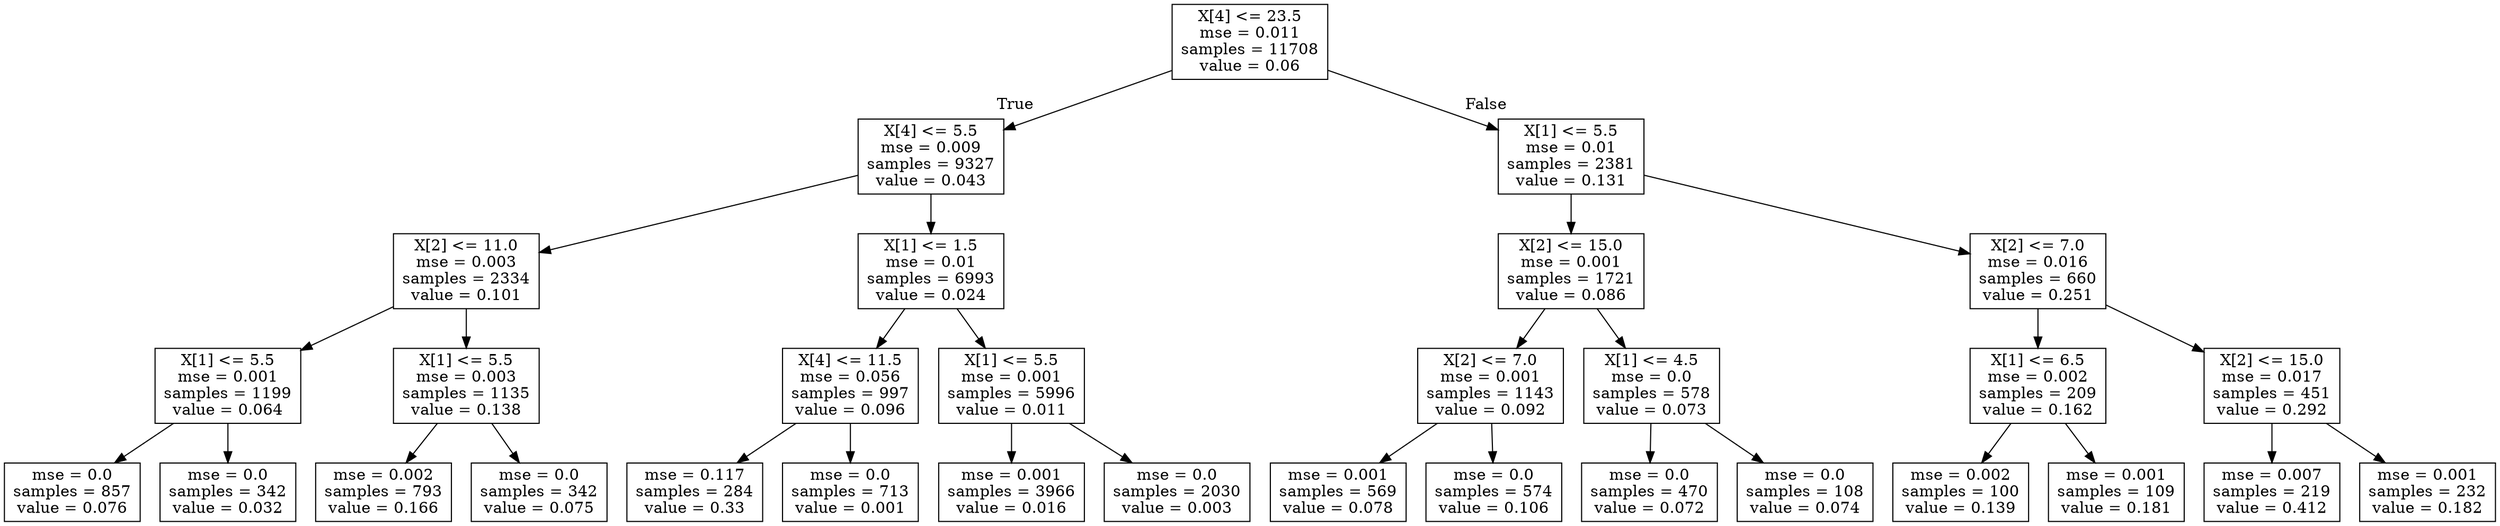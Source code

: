 digraph Tree {
node [shape=box] ;
0 [label="X[4] <= 23.5\nmse = 0.011\nsamples = 11708\nvalue = 0.06"] ;
1 [label="X[4] <= 5.5\nmse = 0.009\nsamples = 9327\nvalue = 0.043"] ;
0 -> 1 [labeldistance=2.5, labelangle=45, headlabel="True"] ;
2 [label="X[2] <= 11.0\nmse = 0.003\nsamples = 2334\nvalue = 0.101"] ;
1 -> 2 ;
3 [label="X[1] <= 5.5\nmse = 0.001\nsamples = 1199\nvalue = 0.064"] ;
2 -> 3 ;
4 [label="mse = 0.0\nsamples = 857\nvalue = 0.076"] ;
3 -> 4 ;
5 [label="mse = 0.0\nsamples = 342\nvalue = 0.032"] ;
3 -> 5 ;
6 [label="X[1] <= 5.5\nmse = 0.003\nsamples = 1135\nvalue = 0.138"] ;
2 -> 6 ;
7 [label="mse = 0.002\nsamples = 793\nvalue = 0.166"] ;
6 -> 7 ;
8 [label="mse = 0.0\nsamples = 342\nvalue = 0.075"] ;
6 -> 8 ;
9 [label="X[1] <= 1.5\nmse = 0.01\nsamples = 6993\nvalue = 0.024"] ;
1 -> 9 ;
10 [label="X[4] <= 11.5\nmse = 0.056\nsamples = 997\nvalue = 0.096"] ;
9 -> 10 ;
11 [label="mse = 0.117\nsamples = 284\nvalue = 0.33"] ;
10 -> 11 ;
12 [label="mse = 0.0\nsamples = 713\nvalue = 0.001"] ;
10 -> 12 ;
13 [label="X[1] <= 5.5\nmse = 0.001\nsamples = 5996\nvalue = 0.011"] ;
9 -> 13 ;
14 [label="mse = 0.001\nsamples = 3966\nvalue = 0.016"] ;
13 -> 14 ;
15 [label="mse = 0.0\nsamples = 2030\nvalue = 0.003"] ;
13 -> 15 ;
16 [label="X[1] <= 5.5\nmse = 0.01\nsamples = 2381\nvalue = 0.131"] ;
0 -> 16 [labeldistance=2.5, labelangle=-45, headlabel="False"] ;
17 [label="X[2] <= 15.0\nmse = 0.001\nsamples = 1721\nvalue = 0.086"] ;
16 -> 17 ;
18 [label="X[2] <= 7.0\nmse = 0.001\nsamples = 1143\nvalue = 0.092"] ;
17 -> 18 ;
19 [label="mse = 0.001\nsamples = 569\nvalue = 0.078"] ;
18 -> 19 ;
20 [label="mse = 0.0\nsamples = 574\nvalue = 0.106"] ;
18 -> 20 ;
21 [label="X[1] <= 4.5\nmse = 0.0\nsamples = 578\nvalue = 0.073"] ;
17 -> 21 ;
22 [label="mse = 0.0\nsamples = 470\nvalue = 0.072"] ;
21 -> 22 ;
23 [label="mse = 0.0\nsamples = 108\nvalue = 0.074"] ;
21 -> 23 ;
24 [label="X[2] <= 7.0\nmse = 0.016\nsamples = 660\nvalue = 0.251"] ;
16 -> 24 ;
25 [label="X[1] <= 6.5\nmse = 0.002\nsamples = 209\nvalue = 0.162"] ;
24 -> 25 ;
26 [label="mse = 0.002\nsamples = 100\nvalue = 0.139"] ;
25 -> 26 ;
27 [label="mse = 0.001\nsamples = 109\nvalue = 0.181"] ;
25 -> 27 ;
28 [label="X[2] <= 15.0\nmse = 0.017\nsamples = 451\nvalue = 0.292"] ;
24 -> 28 ;
29 [label="mse = 0.007\nsamples = 219\nvalue = 0.412"] ;
28 -> 29 ;
30 [label="mse = 0.001\nsamples = 232\nvalue = 0.182"] ;
28 -> 30 ;
}